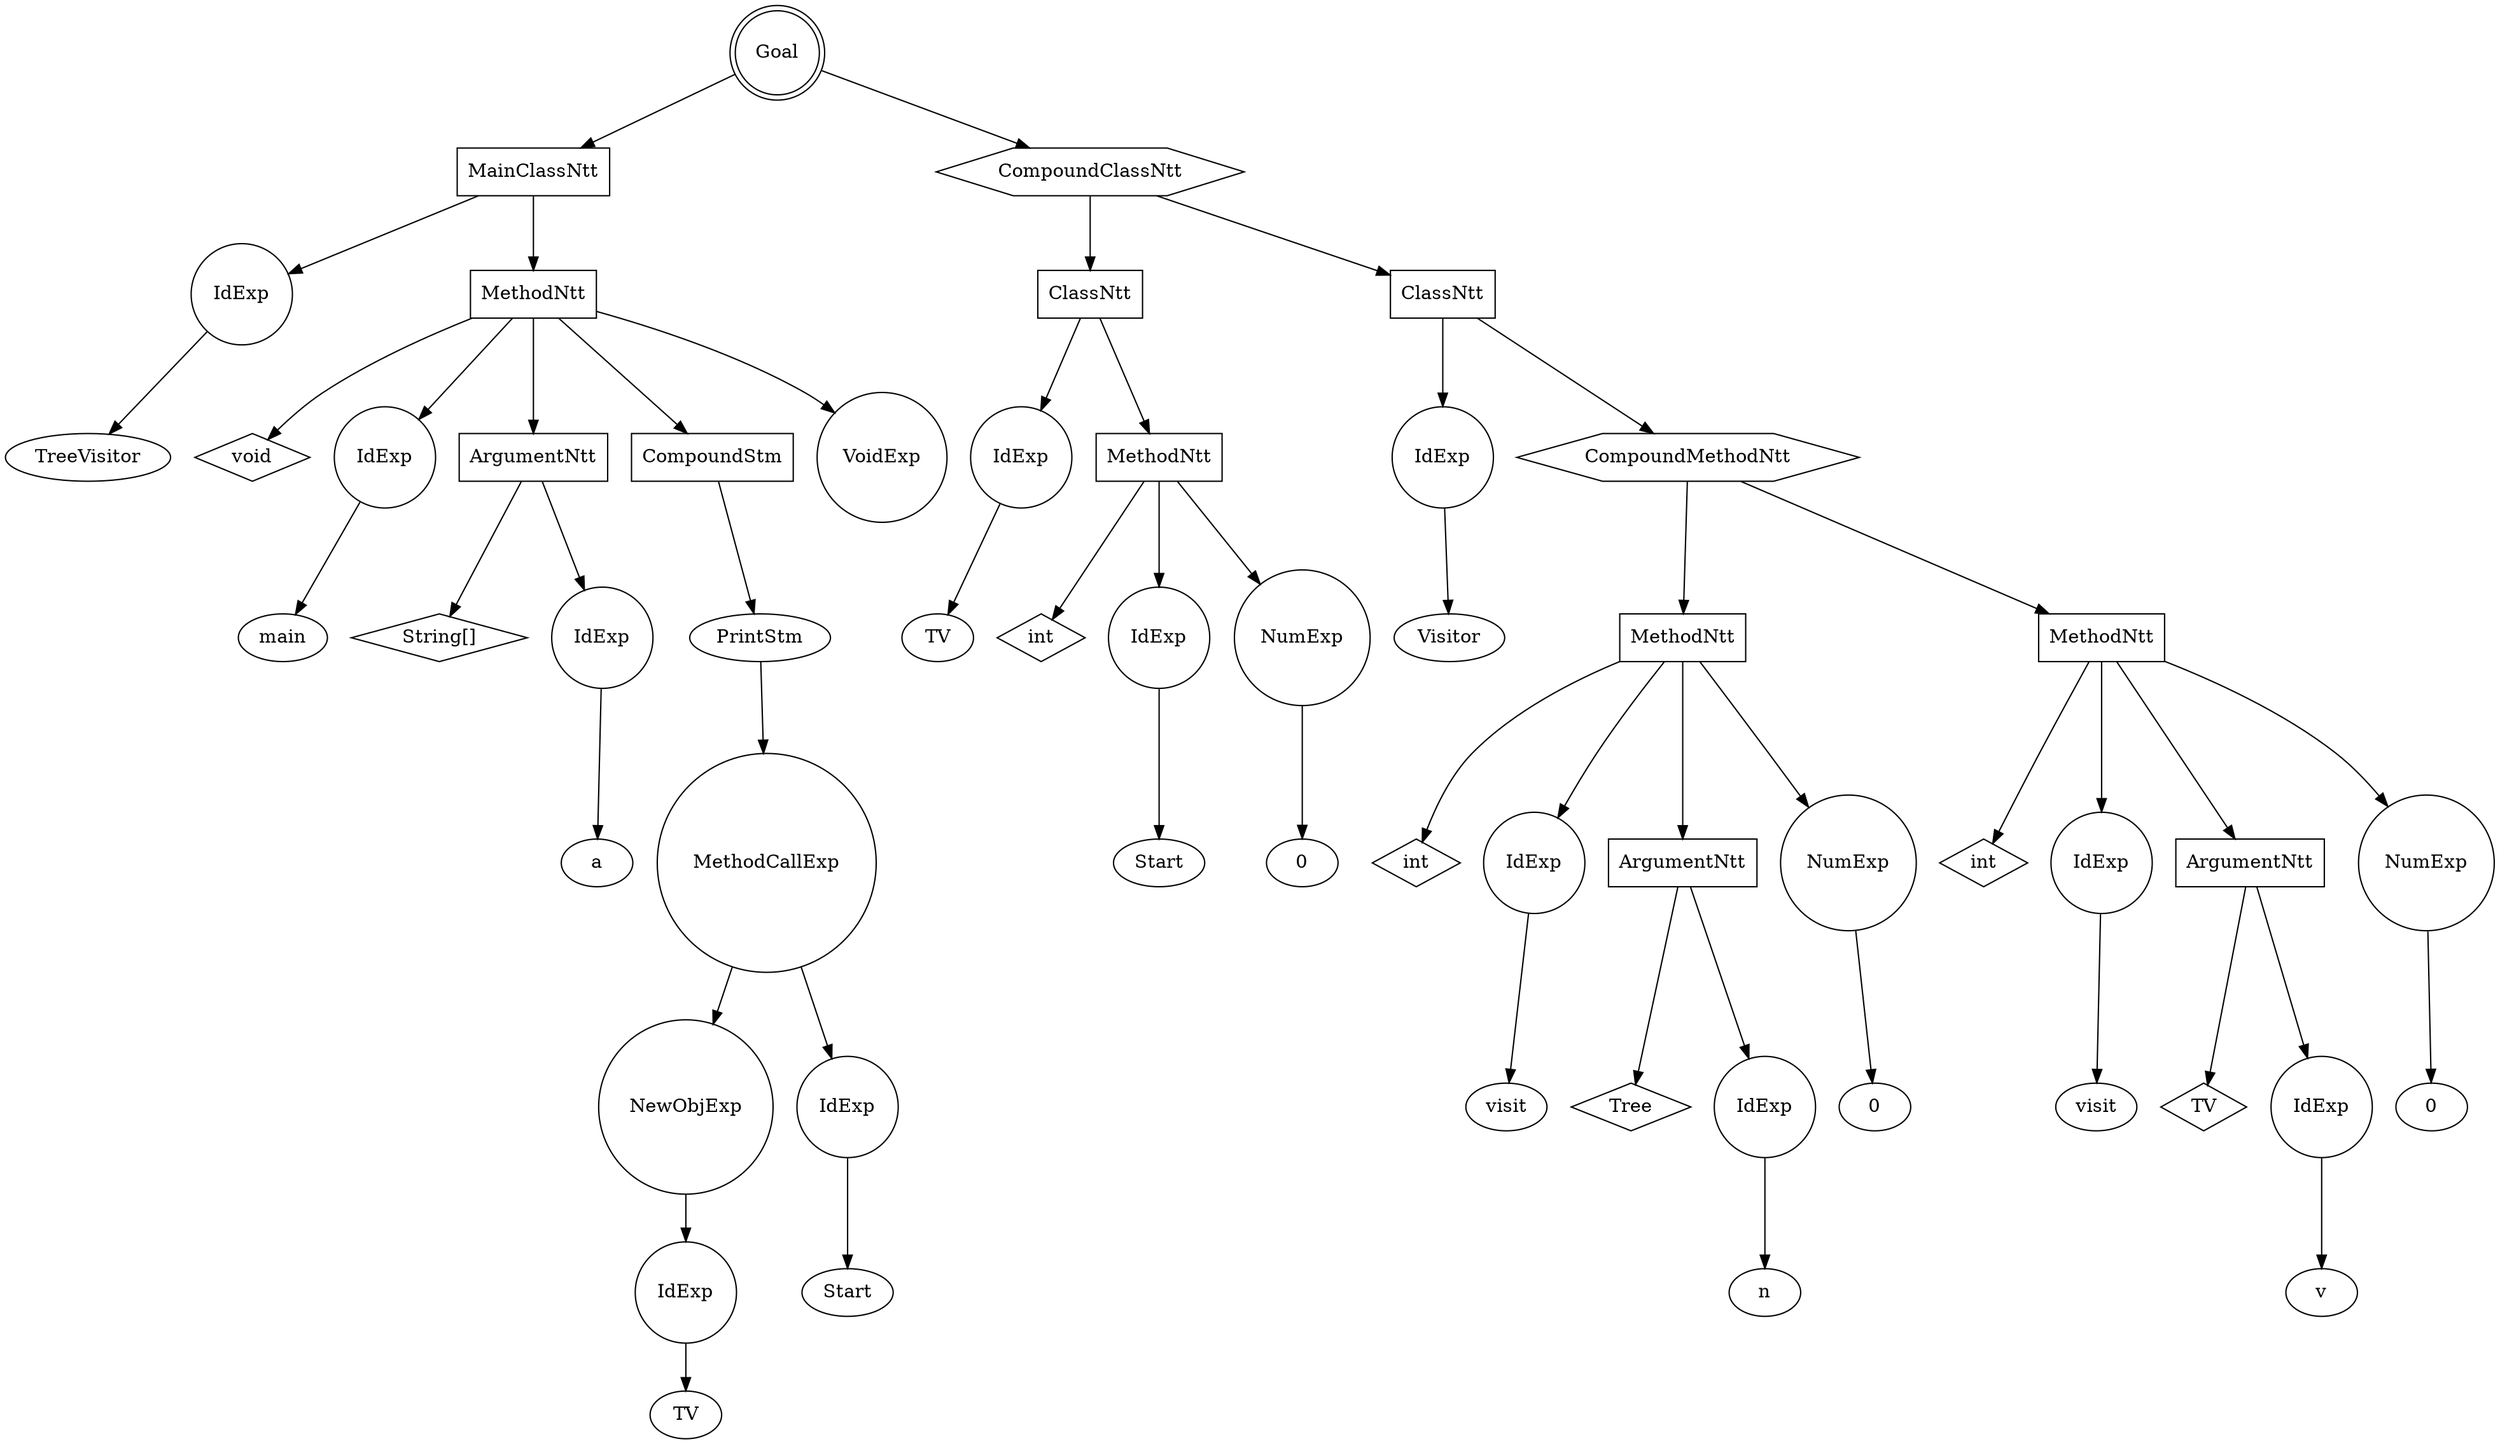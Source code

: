 digraph my_graph {
-1261431632;
-1261431632[label = "Goal", shape = "doublecircle"];
-1261431632->-1261434944;
-1261434944[label = "MainClassNtt", shape = "box"];
-1261434944->-1261434128
-1261434128[label = "IdExp", shape = "circle"];
-1261434128->-1259338064;
-1259338064[label = "TreeVisitor"];
-1261434944->-1250948976;
-1250948976[label = "MethodNtt", shape = "box"];
-1250948976->-1261434992;
-1261434992[label = "void", shape = "diamond" ];
-1250948976->-1261435040
-1261435040[label = "IdExp", shape = "circle"];
-1261435040->-1259338608;
-1259338608[label = "main"];
-1250948976->-1261435184;
-1261435184[label = "ArgumentNtt", shape = "box"];
-1261435184->-1261435136;
-1261435136[label = "String[]", shape = "diamond" ];
-1261435184->-1261434320
-1261434320[label = "IdExp", shape = "circle"];
-1261434320->-1259338192;
-1259338192[label = "a"];
-1250948976->-1261434896;
-1261434896[label = "CompoundStm", shape = "polygon"];
-1261434896->-1259338544;
-1259338544[label = "PrintStm", shape = "ellipse"];
-1259338544->-1261434800
-1261434800[label = "MethodCallExp", shape = "circle"];
-1261434800->-1261434560
-1261434560[label = "NewObjExp", shape = "circle"];
-1261434560->-1261434464
-1261434464[label = "IdExp", shape = "circle"];
-1261434464->-1259338288;
-1259338288[label = "TV"];
-1261434800->-1261434704
-1261434704[label = "IdExp", shape = "circle"];
-1261434704->-1259338416;
-1259338416[label = "Start"];
-1250948976->-1259338704
-1259338704[label = "VoidExp", shape = "circle"];
-1261431632->-1261431584;
-1261431584[label = "CompoundClassNtt", shape = "hexagon"];
-1261431584->-1261435904;
-1261435904[label = "ClassNtt", shape = "box"];
-1261435904->-1261435472
-1261435472[label = "IdExp", shape = "circle"];
-1261435472->-1259338768;
-1259338768[label = "TV"];
-1261435904->-1250949040;
-1250949040[label = "MethodNtt", shape = "box"];
-1250949040->-1261435568;
-1261435568[label = "int", shape = "diamond" ];
-1250949040->-1261435664
-1261435664[label = "IdExp", shape = "circle"];
-1261435664->-1259338896;
-1259338896[label = "Start"];
-1250949040->-1261435760
-1261435760[label = "NumExp", shape = "circle"];
-1261435760->-1261435759;
-1261435759[label = "0"];
-1261431584->-1261431536;
-1261431536[label = "ClassNtt", shape = "box"];
-1261431536->-1261436048
-1261436048[label = "IdExp", shape = "circle"];
-1261436048->-1259339024;
-1259339024[label = "Visitor"];
-1261431536->-1261431488;
-1261431488[label = "CompoundMethodNtt", shape = "hexagon"];
-1261431488->-1250949424;
-1250949424[label = "MethodNtt", shape = "box"];
-1250949424->-1261436144;
-1261436144[label = "int", shape = "diamond" ];
-1250949424->-1261436240
-1261436240[label = "IdExp", shape = "circle"];
-1261436240->-1259339152;
-1259339152[label = "visit"];
-1250949424->-1261436672;
-1261436672[label = "ArgumentNtt", shape = "box"];
-1261436672->-1261436480;
-1261436480[label = "Tree", shape = "diamond" ];
-1261436672->-1261436576
-1261436576[label = "IdExp", shape = "circle"];
-1261436576->-1259339344;
-1259339344[label = "n"];
-1250949424->-1261436768
-1261436768[label = "NumExp", shape = "circle"];
-1261436768->-1261436767;
-1261436767[label = "0"];
-1261431488->-1250949552;
-1250949552[label = "MethodNtt", shape = "box"];
-1250949552->-1261436912;
-1261436912[label = "int", shape = "diamond" ];
-1250949552->-1261430864
-1261430864[label = "IdExp", shape = "circle"];
-1261430864->-1259339504;
-1259339504[label = "visit"];
-1250949552->-1261431296;
-1261431296[label = "ArgumentNtt", shape = "box"];
-1261431296->-1261431104;
-1261431104[label = "TV", shape = "diamond" ];
-1261431296->-1261431200
-1261431200[label = "IdExp", shape = "circle"];
-1261431200->-1259339696;
-1259339696[label = "v"];
-1250949552->-1261431392
-1261431392[label = "NumExp", shape = "circle"];
-1261431392->-1261431391;
-1261431391[label = "0"];

}